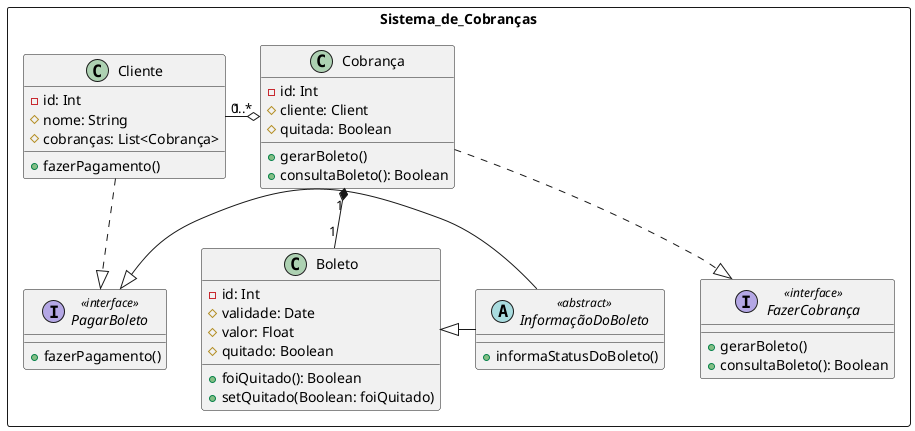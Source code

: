 @startuml sisDeCobrança
  package Sistema_de_Cobranças <<rectangle>> {

    class Cliente {
      - id: Int
      # nome: String
      # cobranças: List<Cobrança>
      + fazerPagamento()
    }

    class Cobrança {
      - id: Int
      # cliente: Client
      # quitada: Boolean
      + gerarBoleto()
      + consultaBoleto(): Boolean
    }

    class Boleto {
      - id: Int
      # validade: Date
      # valor: Float
      # quitado: Boolean
      + foiQuitado(): Boolean
      + setQuitado(Boolean: foiQuitado)
    }

    interface PagarBoleto <<interface>> {
      + fazerPagamento()
    }

    abstract class InformaçãoDoBoleto <<abstract>> {
      + informaStatusDoBoleto()
    }



    interface FazerCobrança <<interface>> {
      + gerarBoleto()
      + consultaBoleto(): Boolean
    }


    Cliente "1" -r-o "0..*" Cobrança
    Cobrança "1" *-- "1" Boleto
    Boleto <|- InformaçãoDoBoleto
    PagarBoleto <|- InformaçãoDoBoleto
    Cliente ..|> PagarBoleto
    Cobrança ..|> FazerCobrança
  }
@enduml